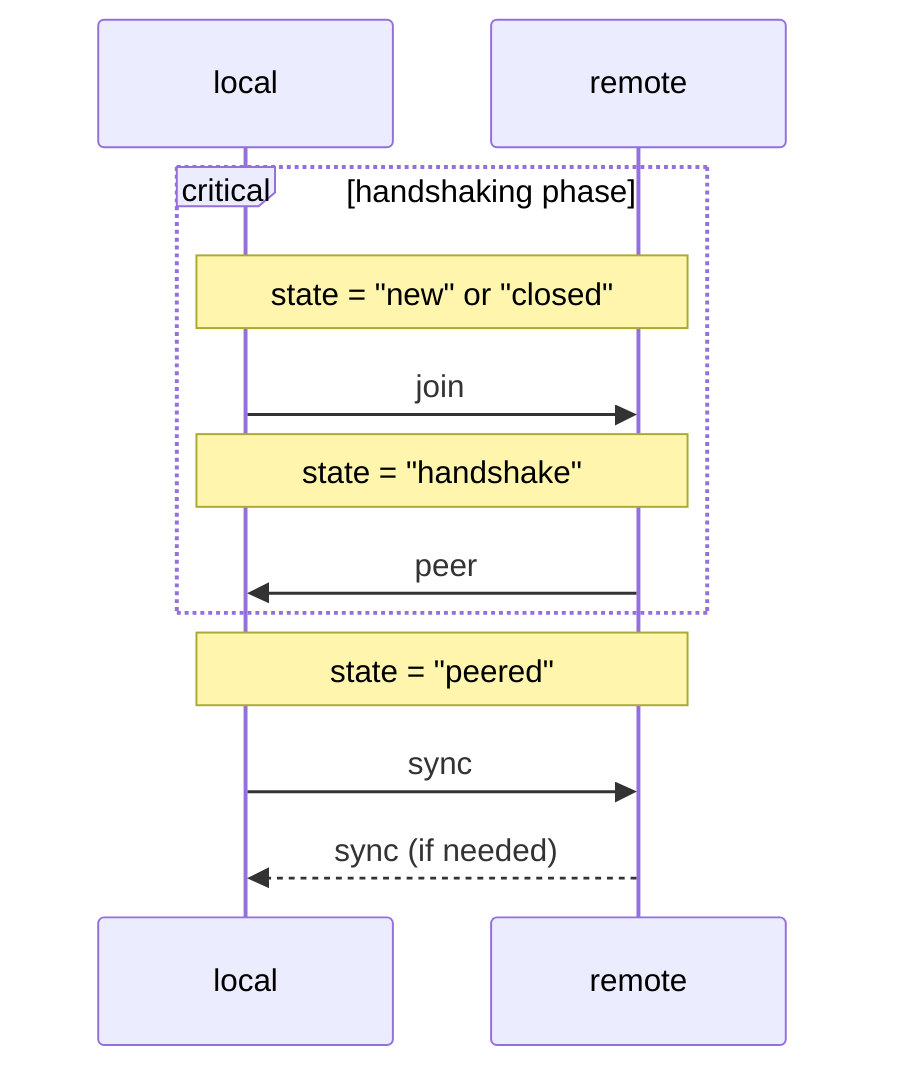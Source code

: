 sequenceDiagram
    participant local
    participant remote

    critical handshaking phase
    Note over local,remote: state = "new" or "closed"
    local->>remote: join
    Note over local,remote: state = "handshake"
    remote->>local: peer
    end

    Note over local,remote: state = "peered"
    local->>remote: sync
    remote-->>local: sync (if needed)